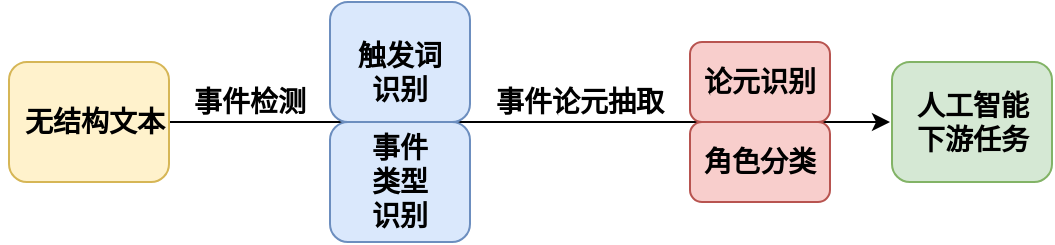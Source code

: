 <mxfile version="14.9.3" type="github">
  <diagram id="WfdQQAIe_U3fqsilbb9-" name="Page-1">
    <mxGraphModel dx="782" dy="650" grid="1" gridSize="10" guides="1" tooltips="1" connect="1" arrows="1" fold="1" page="1" pageScale="1" pageWidth="827" pageHeight="1169" math="0" shadow="0">
      <root>
        <mxCell id="0" />
        <mxCell id="1" parent="0" />
        <mxCell id="cf5KO_DWVNfv9P49GiRf-1" value="" style="rounded=1;whiteSpace=wrap;html=1;fillColor=#fff2cc;strokeColor=#d6b656;" vertex="1" parent="1">
          <mxGeometry x="119.5" y="280" width="80" height="60" as="geometry" />
        </mxCell>
        <mxCell id="cf5KO_DWVNfv9P49GiRf-2" value="&lt;font style=&quot;font-size: 14px&quot;&gt;&lt;b&gt;无结构文本&lt;/b&gt;&lt;/font&gt;" style="text;html=1;strokeColor=none;fillColor=none;align=center;verticalAlign=middle;whiteSpace=wrap;rounded=0;" vertex="1" parent="1">
          <mxGeometry x="115" y="295" width="95" height="30" as="geometry" />
        </mxCell>
        <mxCell id="cf5KO_DWVNfv9P49GiRf-3" value="" style="endArrow=classic;html=1;" edge="1" parent="1">
          <mxGeometry width="50" height="50" relative="1" as="geometry">
            <mxPoint x="200" y="310" as="sourcePoint" />
            <mxPoint x="560" y="310" as="targetPoint" />
          </mxGeometry>
        </mxCell>
        <mxCell id="cf5KO_DWVNfv9P49GiRf-4" value="" style="rounded=1;whiteSpace=wrap;html=1;fillColor=#d5e8d4;strokeColor=#82b366;" vertex="1" parent="1">
          <mxGeometry x="561" y="280" width="80" height="60" as="geometry" />
        </mxCell>
        <mxCell id="cf5KO_DWVNfv9P49GiRf-5" value="" style="rounded=1;whiteSpace=wrap;html=1;fillColor=#f8cecc;strokeColor=#b85450;" vertex="1" parent="1">
          <mxGeometry x="460" y="310" width="70" height="40" as="geometry" />
        </mxCell>
        <mxCell id="cf5KO_DWVNfv9P49GiRf-6" value="" style="rounded=1;whiteSpace=wrap;html=1;fillColor=#f8cecc;strokeColor=#b85450;" vertex="1" parent="1">
          <mxGeometry x="460" y="270" width="70" height="40" as="geometry" />
        </mxCell>
        <mxCell id="cf5KO_DWVNfv9P49GiRf-7" value="" style="rounded=1;whiteSpace=wrap;html=1;fillColor=#dae8fc;strokeColor=#6c8ebf;" vertex="1" parent="1">
          <mxGeometry x="280" y="310" width="70" height="60" as="geometry" />
        </mxCell>
        <mxCell id="cf5KO_DWVNfv9P49GiRf-8" value="" style="rounded=1;whiteSpace=wrap;html=1;fillColor=#dae8fc;strokeColor=#6c8ebf;" vertex="1" parent="1">
          <mxGeometry x="280" y="250" width="70" height="60" as="geometry" />
        </mxCell>
        <mxCell id="cf5KO_DWVNfv9P49GiRf-9" value="&lt;font style=&quot;font-size: 14px&quot;&gt;&lt;b&gt;触发词识别&lt;/b&gt;&lt;/font&gt;" style="text;html=1;strokeColor=none;fillColor=none;align=center;verticalAlign=middle;whiteSpace=wrap;rounded=0;" vertex="1" parent="1">
          <mxGeometry x="290" y="275" width="50" height="20" as="geometry" />
        </mxCell>
        <mxCell id="cf5KO_DWVNfv9P49GiRf-10" value="&lt;font style=&quot;font-size: 14px&quot;&gt;&lt;b&gt;事件类型识别&lt;/b&gt;&lt;/font&gt;" style="text;html=1;strokeColor=none;fillColor=none;align=center;verticalAlign=middle;whiteSpace=wrap;rounded=0;" vertex="1" parent="1">
          <mxGeometry x="295" y="330" width="40" height="20" as="geometry" />
        </mxCell>
        <mxCell id="cf5KO_DWVNfv9P49GiRf-11" value="&lt;font style=&quot;font-size: 14px&quot;&gt;&lt;b&gt;论元识别&lt;/b&gt;&lt;/font&gt;" style="text;html=1;strokeColor=none;fillColor=none;align=center;verticalAlign=middle;whiteSpace=wrap;rounded=0;" vertex="1" parent="1">
          <mxGeometry x="455" y="280" width="80" height="20" as="geometry" />
        </mxCell>
        <mxCell id="cf5KO_DWVNfv9P49GiRf-12" value="&lt;font style=&quot;font-size: 14px&quot;&gt;&lt;b&gt;角色分类&lt;/b&gt;&lt;/font&gt;" style="text;html=1;strokeColor=none;fillColor=none;align=center;verticalAlign=middle;whiteSpace=wrap;rounded=0;" vertex="1" parent="1">
          <mxGeometry x="450" y="320" width="90" height="20" as="geometry" />
        </mxCell>
        <mxCell id="cf5KO_DWVNfv9P49GiRf-13" value="&lt;font style=&quot;font-size: 14px&quot;&gt;&lt;b&gt;人工智能下游任务&lt;/b&gt;&lt;/font&gt;" style="text;html=1;strokeColor=none;fillColor=none;align=center;verticalAlign=middle;whiteSpace=wrap;rounded=0;" vertex="1" parent="1">
          <mxGeometry x="571.5" y="300" width="59" height="20" as="geometry" />
        </mxCell>
        <mxCell id="cf5KO_DWVNfv9P49GiRf-14" value="&lt;font style=&quot;font-size: 14px&quot;&gt;&lt;b&gt;事件检测&lt;/b&gt;&lt;/font&gt;" style="text;html=1;strokeColor=none;fillColor=none;align=center;verticalAlign=middle;whiteSpace=wrap;rounded=0;" vertex="1" parent="1">
          <mxGeometry x="210" y="290" width="60" height="20" as="geometry" />
        </mxCell>
        <mxCell id="cf5KO_DWVNfv9P49GiRf-15" value="&lt;font style=&quot;font-size: 14px&quot;&gt;&lt;b&gt;事件论元抽取&lt;/b&gt;&lt;/font&gt;" style="text;html=1;strokeColor=none;fillColor=none;align=center;verticalAlign=middle;whiteSpace=wrap;rounded=0;" vertex="1" parent="1">
          <mxGeometry x="360" y="290" width="90" height="20" as="geometry" />
        </mxCell>
      </root>
    </mxGraphModel>
  </diagram>
</mxfile>
